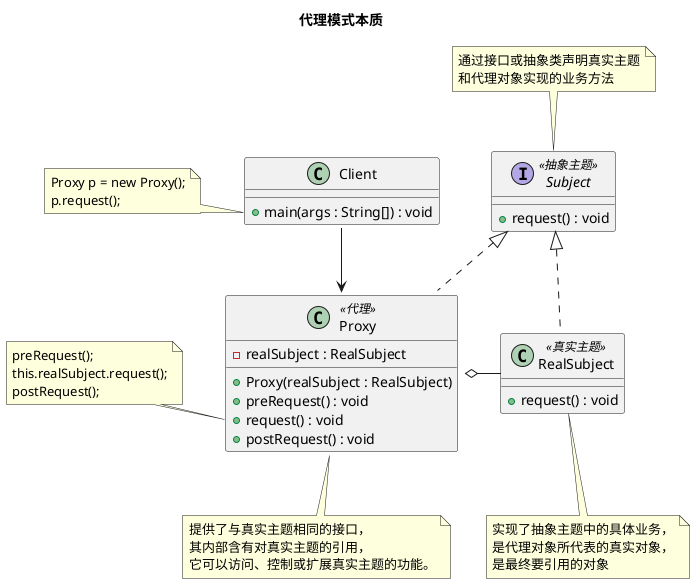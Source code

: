 @startuml

title 代理模式本质

class Client {
    + main(args : String[]) : void
}

interface Subject <<抽象主题>> {
    + request() : void
}
note top of Subject : 通过接口或抽象类声明真实主题\n和代理对象实现的业务方法

class RealSubject <<真实主题>> implements Subject {
    + request() : void
}
note bottom of RealSubject : 实现了抽象主题中的具体业务，\n是代理对象所代表的真实对象，\n是最终要引用的对象

class Proxy <<代理>> implements Subject {
    - realSubject : RealSubject
    + Proxy(realSubject : RealSubject)
    + preRequest() : void
    + request() : void
    + postRequest() : void
}
note bottom of Proxy : 提供了与真实主题相同的接口，\n其内部含有对真实主题的引用，\n它可以访问、控制或扩展真实主题的功能。

note as N1
    preRequest();
    this.realSubject.request();
    postRequest();
end note

note as N2
    Proxy p = new Proxy();
    p.request();
end note


Proxy o- RealSubject
Client --> Proxy


Proxy::request -left- N1
Client::main -left- N2

@enduml